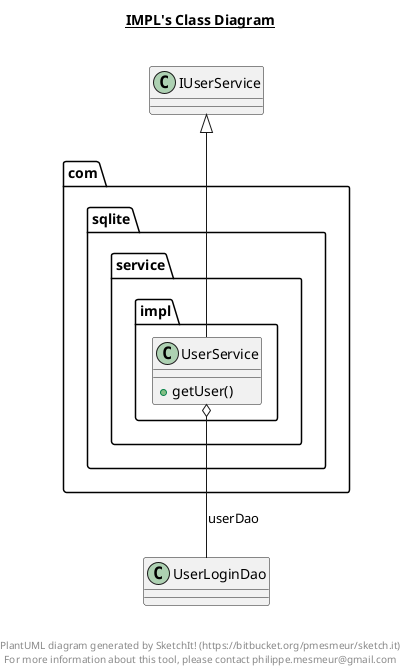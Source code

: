 @startuml

title __IMPL's Class Diagram__\n

  package com.sqlite {
    package com.sqlite.service {
      package com.sqlite.service.impl {
        class UserService {
            + getUser()
        }
      }
    }
  }
  

  UserService -up-|> IUserService
  UserService o-- UserLoginDao : userDao


right footer


PlantUML diagram generated by SketchIt! (https://bitbucket.org/pmesmeur/sketch.it)
For more information about this tool, please contact philippe.mesmeur@gmail.com
endfooter

@enduml
